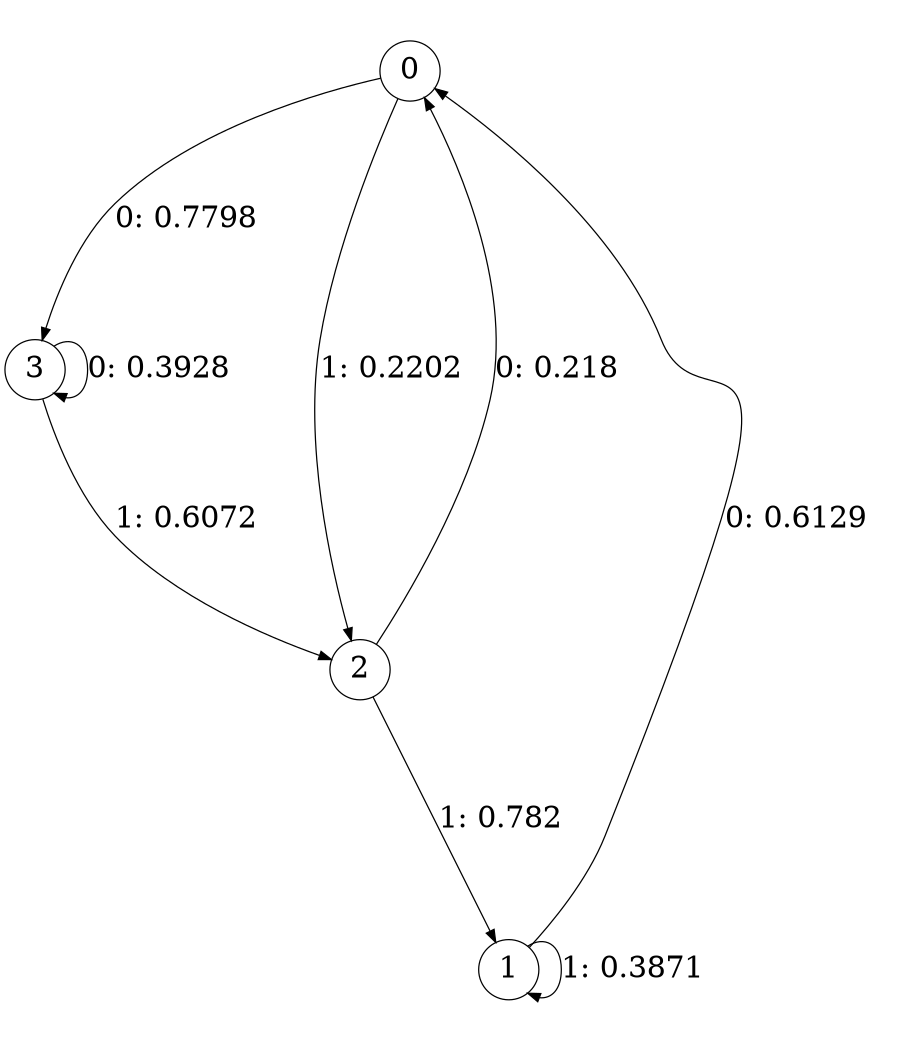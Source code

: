 digraph "ch43concat_phase3_L2" {
size = "6,8.5";
ratio = "fill";
node [shape = circle];
node [fontsize = 24];
edge [fontsize = 24];
0 -> 3 [label = "0: 0.7798   "];
0 -> 2 [label = "1: 0.2202   "];
1 -> 0 [label = "0: 0.6129   "];
1 -> 1 [label = "1: 0.3871   "];
2 -> 0 [label = "0: 0.218    "];
2 -> 1 [label = "1: 0.782    "];
3 -> 3 [label = "0: 0.3928   "];
3 -> 2 [label = "1: 0.6072   "];
}